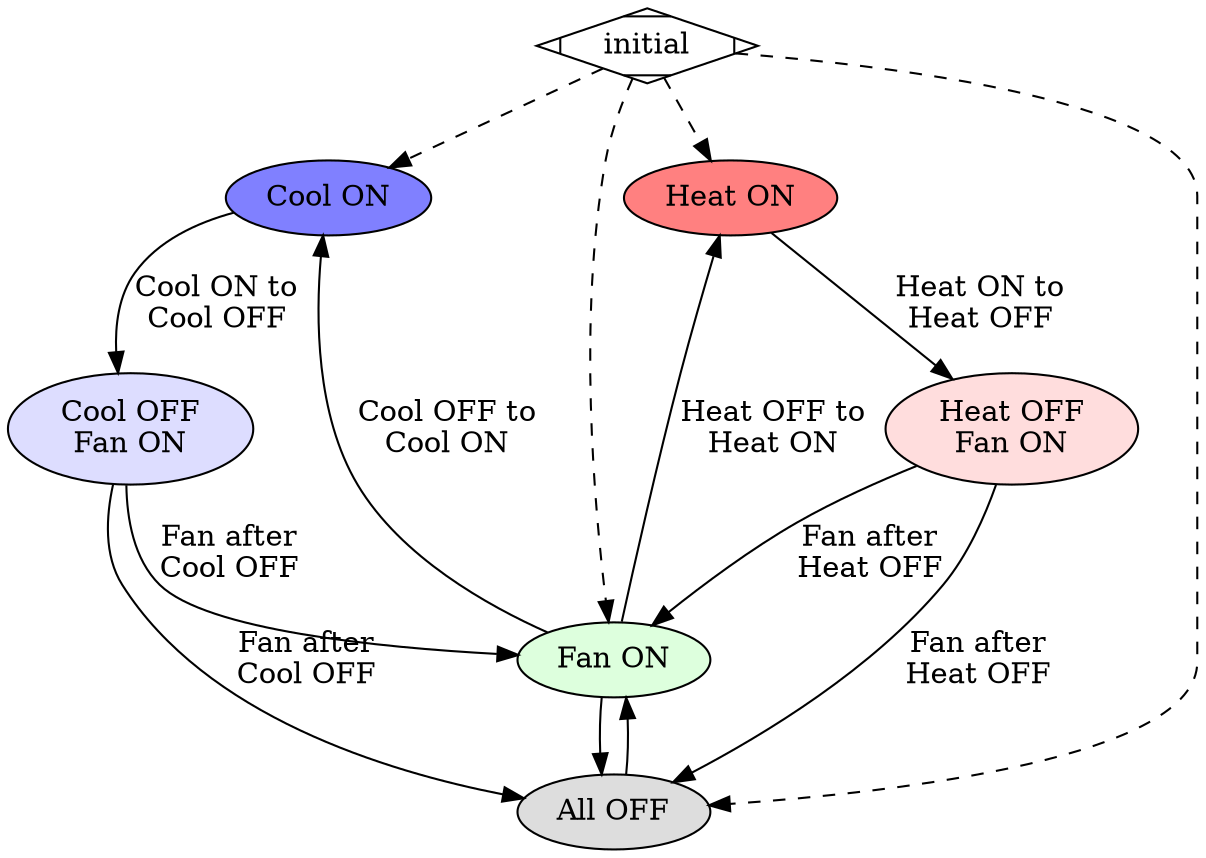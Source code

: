 digraph G {
    rankdir=TB;

    init [label="initial" shape=Mdiamond];
    coolOn [label="Cool ON" fillcolor="#8080ff" style=filled];
    coolOffFanOn [label="Cool OFF\nFan ON" fillcolor="#ddddff" style=filled];
    heatOn [label="Heat ON" fillcolor="#ff8080" style=filled];
    heatOffFanOn [label="Heat OFF\nFan ON" fillcolor="#ffdddd" style=filled];
    fanOn [label="Fan ON" fillcolor="#ddffdd" style=filled];
    allOff [label="All OFF" fillcolor="#dddddd" style=filled];
    
    {rank=same; coolOn heatOn}
    {rank=same; coolOffFanOn heatOffFanOn}

    init -> coolOn [style=dashed w=2];
    init -> heatOn [style=dashed w=2];
    init -> fanOn [style=dashed];
    init -> allOff [style=dashed];

    allOff -> fanOn;
    
    fanOn -> allOff;
    fanOn -> coolOn [label="Cool OFF to\nCool ON" w=5];
    fanOn -> heatOn [label="Heat OFF to\nHeat ON" w=5];

    coolOn -> coolOffFanOn [label="Cool ON to\nCool OFF" w=4];

    heatOn -> heatOffFanOn [label="Heat ON to\nHeat OFF" w=4];

    coolOffFanOn -> fanOn [label="Fan after\nCool OFF" w=3];
    coolOffFanOn -> allOff [label="Fan after\nCool OFF"];

    heatOffFanOn -> fanOn [label="Fan after\nHeat OFF" w=3];
    heatOffFanOn -> allOff [label="Fan after\nHeat OFF"];
}
